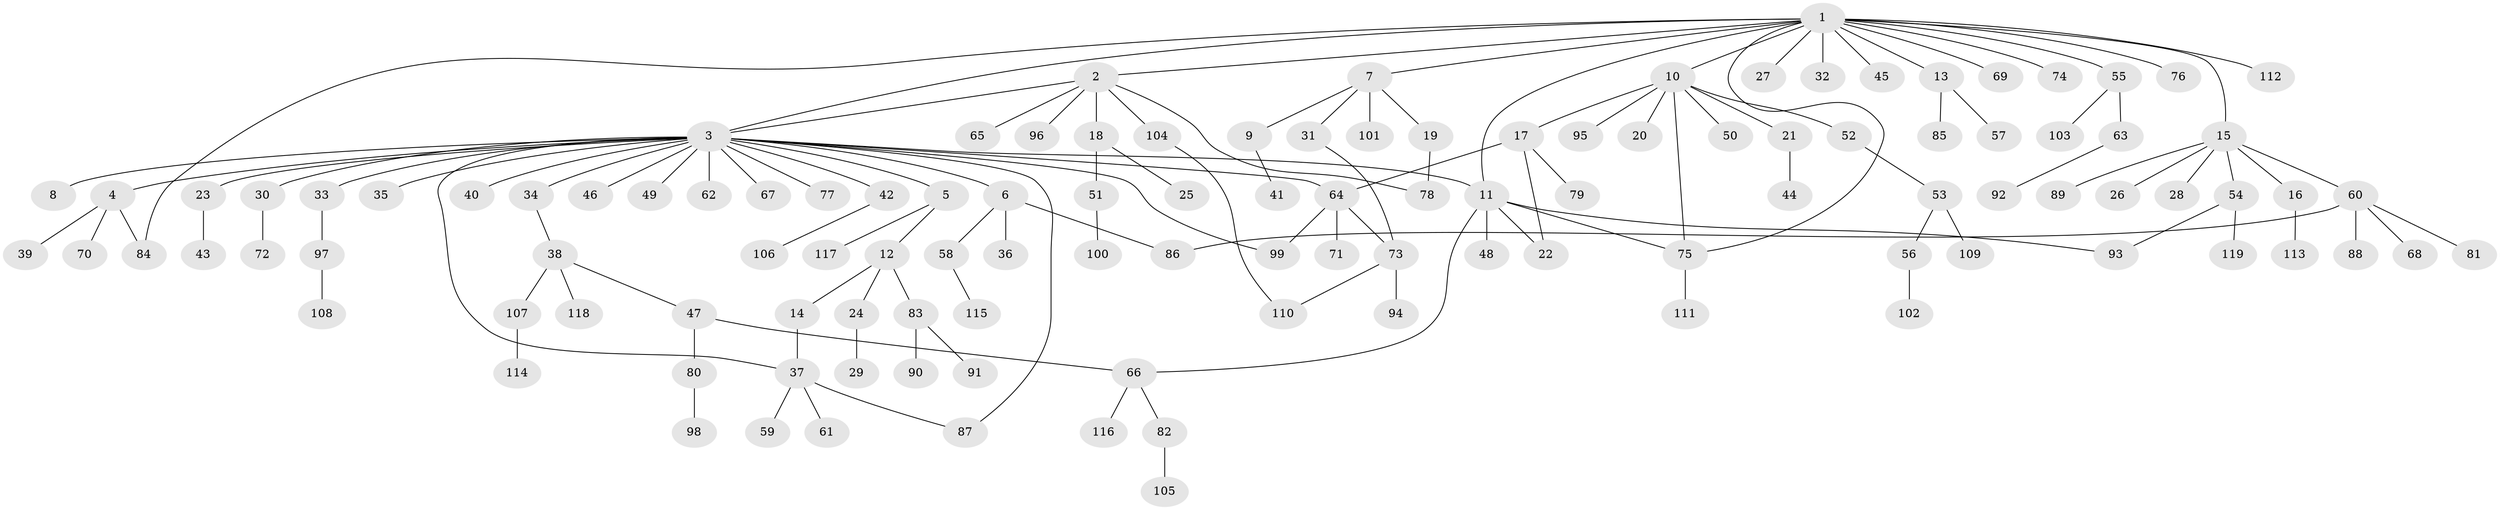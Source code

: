 // Generated by graph-tools (version 1.1) at 2025/14/03/09/25 04:14:28]
// undirected, 119 vertices, 134 edges
graph export_dot {
graph [start="1"]
  node [color=gray90,style=filled];
  1;
  2;
  3;
  4;
  5;
  6;
  7;
  8;
  9;
  10;
  11;
  12;
  13;
  14;
  15;
  16;
  17;
  18;
  19;
  20;
  21;
  22;
  23;
  24;
  25;
  26;
  27;
  28;
  29;
  30;
  31;
  32;
  33;
  34;
  35;
  36;
  37;
  38;
  39;
  40;
  41;
  42;
  43;
  44;
  45;
  46;
  47;
  48;
  49;
  50;
  51;
  52;
  53;
  54;
  55;
  56;
  57;
  58;
  59;
  60;
  61;
  62;
  63;
  64;
  65;
  66;
  67;
  68;
  69;
  70;
  71;
  72;
  73;
  74;
  75;
  76;
  77;
  78;
  79;
  80;
  81;
  82;
  83;
  84;
  85;
  86;
  87;
  88;
  89;
  90;
  91;
  92;
  93;
  94;
  95;
  96;
  97;
  98;
  99;
  100;
  101;
  102;
  103;
  104;
  105;
  106;
  107;
  108;
  109;
  110;
  111;
  112;
  113;
  114;
  115;
  116;
  117;
  118;
  119;
  1 -- 2;
  1 -- 3;
  1 -- 7;
  1 -- 10;
  1 -- 11;
  1 -- 13;
  1 -- 15;
  1 -- 27;
  1 -- 32;
  1 -- 45;
  1 -- 55;
  1 -- 69;
  1 -- 74;
  1 -- 75;
  1 -- 76;
  1 -- 84;
  1 -- 112;
  2 -- 3;
  2 -- 18;
  2 -- 65;
  2 -- 78;
  2 -- 96;
  2 -- 104;
  3 -- 4;
  3 -- 5;
  3 -- 6;
  3 -- 8;
  3 -- 11;
  3 -- 23;
  3 -- 30;
  3 -- 33;
  3 -- 34;
  3 -- 35;
  3 -- 37;
  3 -- 40;
  3 -- 42;
  3 -- 46;
  3 -- 49;
  3 -- 62;
  3 -- 64;
  3 -- 67;
  3 -- 77;
  3 -- 87;
  3 -- 99;
  4 -- 39;
  4 -- 70;
  4 -- 84;
  5 -- 12;
  5 -- 117;
  6 -- 36;
  6 -- 58;
  6 -- 86;
  7 -- 9;
  7 -- 19;
  7 -- 31;
  7 -- 101;
  9 -- 41;
  10 -- 17;
  10 -- 20;
  10 -- 21;
  10 -- 50;
  10 -- 52;
  10 -- 75;
  10 -- 95;
  11 -- 22;
  11 -- 48;
  11 -- 66;
  11 -- 75;
  11 -- 93;
  12 -- 14;
  12 -- 24;
  12 -- 83;
  13 -- 57;
  13 -- 85;
  14 -- 37;
  15 -- 16;
  15 -- 26;
  15 -- 28;
  15 -- 54;
  15 -- 60;
  15 -- 89;
  16 -- 113;
  17 -- 22;
  17 -- 64;
  17 -- 79;
  18 -- 25;
  18 -- 51;
  19 -- 78;
  21 -- 44;
  23 -- 43;
  24 -- 29;
  30 -- 72;
  31 -- 73;
  33 -- 97;
  34 -- 38;
  37 -- 59;
  37 -- 61;
  37 -- 87;
  38 -- 47;
  38 -- 107;
  38 -- 118;
  42 -- 106;
  47 -- 66;
  47 -- 80;
  51 -- 100;
  52 -- 53;
  53 -- 56;
  53 -- 109;
  54 -- 93;
  54 -- 119;
  55 -- 63;
  55 -- 103;
  56 -- 102;
  58 -- 115;
  60 -- 68;
  60 -- 81;
  60 -- 86;
  60 -- 88;
  63 -- 92;
  64 -- 71;
  64 -- 73;
  64 -- 99;
  66 -- 82;
  66 -- 116;
  73 -- 94;
  73 -- 110;
  75 -- 111;
  80 -- 98;
  82 -- 105;
  83 -- 90;
  83 -- 91;
  97 -- 108;
  104 -- 110;
  107 -- 114;
}

